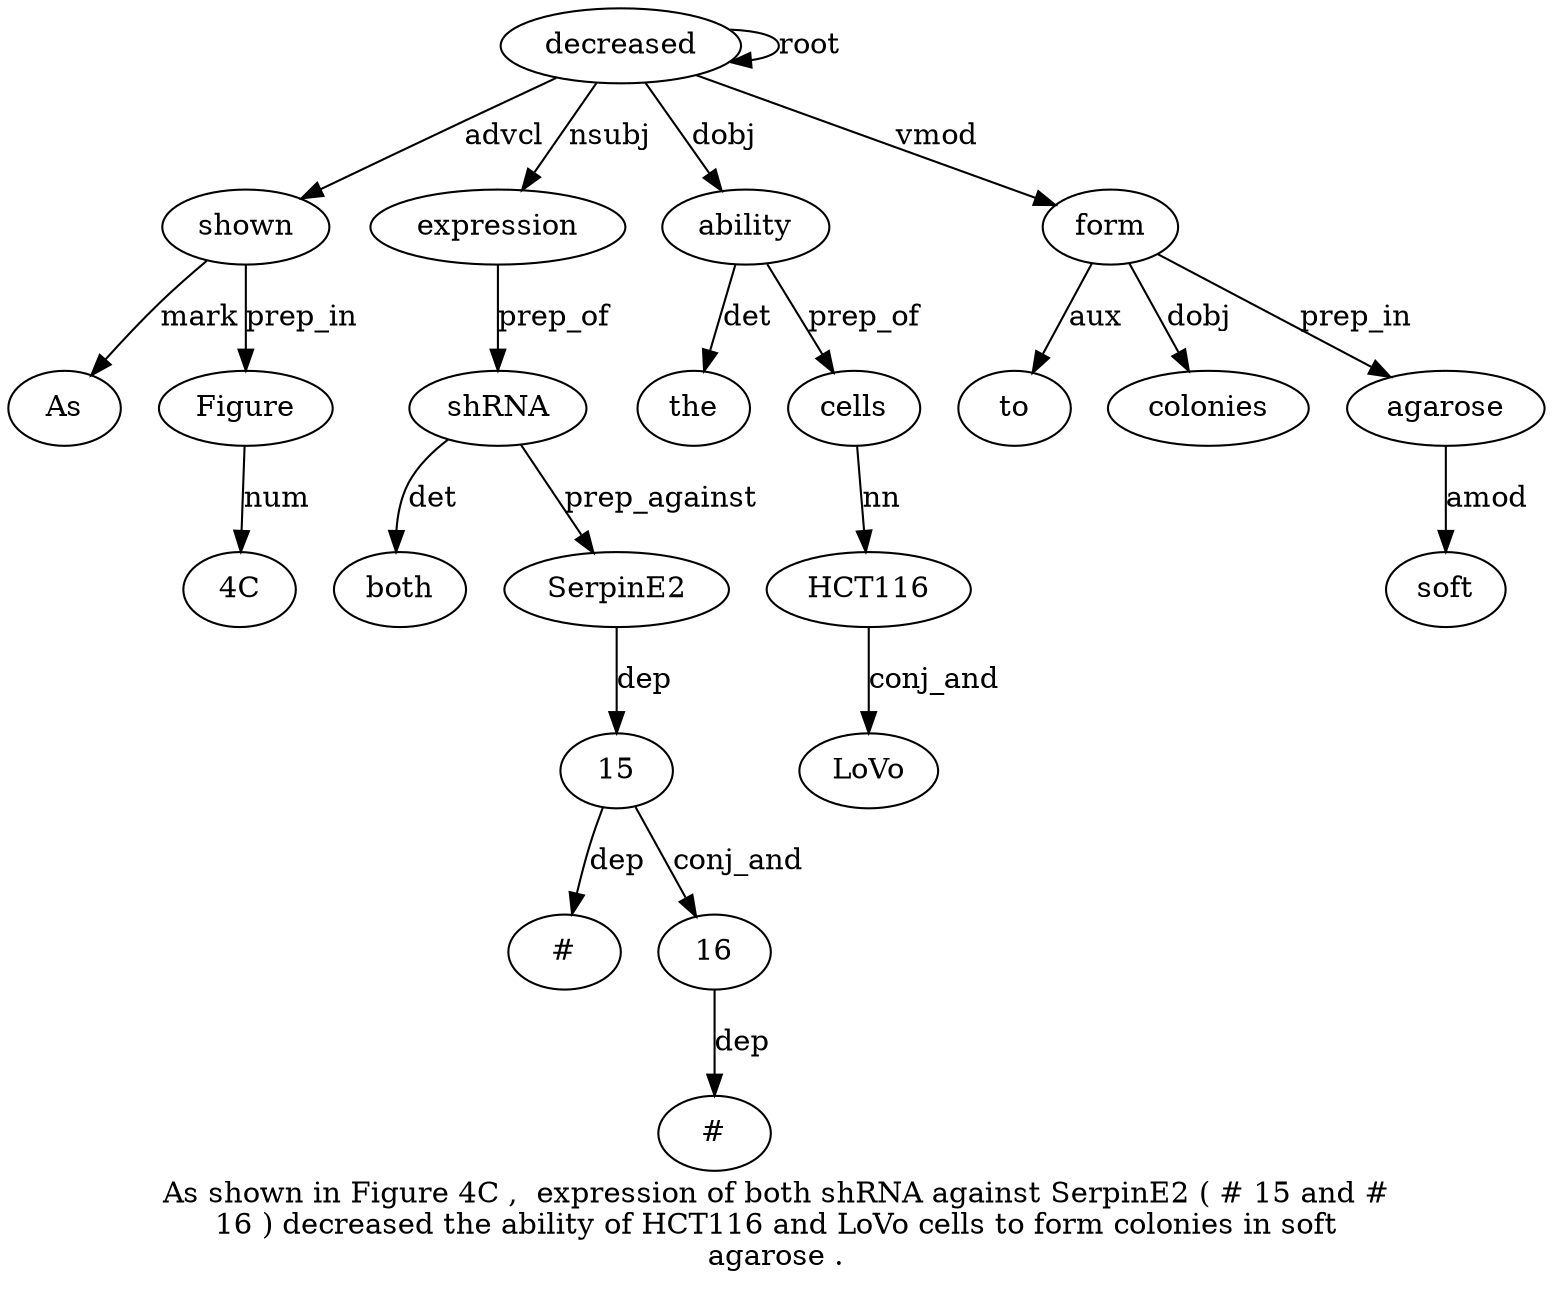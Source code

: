 digraph "As shown in Figure 4C ,  expression of both shRNA against SerpinE2 ( # 15 and # 16 ) decreased the ability of HCT116 and LoVo cells to form colonies in soft agarose ." {
label="As shown in Figure 4C ,  expression of both shRNA against SerpinE2 ( # 15 and #
16 ) decreased the ability of HCT116 and LoVo cells to form colonies in soft
agarose .";
shown2 [style=filled, fillcolor=white, label=shown];
As1 [style=filled, fillcolor=white, label=As];
shown2 -> As1  [label=mark];
decreased20 [style=filled, fillcolor=white, label=decreased];
decreased20 -> shown2  [label=advcl];
Figure4 [style=filled, fillcolor=white, label=Figure];
shown2 -> Figure4  [label=prep_in];
"4C5" [style=filled, fillcolor=white, label="4C"];
Figure4 -> "4C5"  [label=num];
expression7 [style=filled, fillcolor=white, label=expression];
decreased20 -> expression7  [label=nsubj];
shRNA10 [style=filled, fillcolor=white, label=shRNA];
both9 [style=filled, fillcolor=white, label=both];
shRNA10 -> both9  [label=det];
expression7 -> shRNA10  [label=prep_of];
SerpinE21 [style=filled, fillcolor=white, label=SerpinE2];
shRNA10 -> SerpinE21  [label=prep_against];
15 [style=filled, fillcolor=white, label=15];
"#14" [style=filled, fillcolor=white, label="#"];
15 -> "#14"  [label=dep];
SerpinE21 -> 15  [label=dep];
1618 [style=filled, fillcolor=white, label=16];
"#17" [style=filled, fillcolor=white, label="#"];
1618 -> "#17"  [label=dep];
15 -> 1618  [label=conj_and];
decreased20 -> decreased20  [label=root];
ability22 [style=filled, fillcolor=white, label=ability];
the21 [style=filled, fillcolor=white, label=the];
ability22 -> the21  [label=det];
decreased20 -> ability22  [label=dobj];
cells27 [style=filled, fillcolor=white, label=cells];
HCT11624 [style=filled, fillcolor=white, label=HCT116];
cells27 -> HCT11624  [label=nn];
LoVo26 [style=filled, fillcolor=white, label=LoVo];
HCT11624 -> LoVo26  [label=conj_and];
ability22 -> cells27  [label=prep_of];
form29 [style=filled, fillcolor=white, label=form];
to28 [style=filled, fillcolor=white, label=to];
form29 -> to28  [label=aux];
decreased20 -> form29  [label=vmod];
colonies30 [style=filled, fillcolor=white, label=colonies];
form29 -> colonies30  [label=dobj];
agarose33 [style=filled, fillcolor=white, label=agarose];
soft32 [style=filled, fillcolor=white, label=soft];
agarose33 -> soft32  [label=amod];
form29 -> agarose33  [label=prep_in];
}
